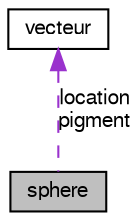 digraph G
{
  edge [fontname="FreeSans",fontsize="10",labelfontname="FreeSans",labelfontsize="10"];
  node [fontname="FreeSans",fontsize="10",shape=record];
  Node1 [label="sphere",height=0.2,width=0.4,color="black", fillcolor="grey75", style="filled" fontcolor="black"];
  Node2 -> Node1 [dir=back,color="darkorchid3",fontsize="10",style="dashed",label="location\npigment",fontname="FreeSans"];
  Node2 [label="vecteur",height=0.2,width=0.4,color="black", fillcolor="white", style="filled",URL="$structvecteur.html",tooltip="structure définissant un vecteur de taille 3"];
}
